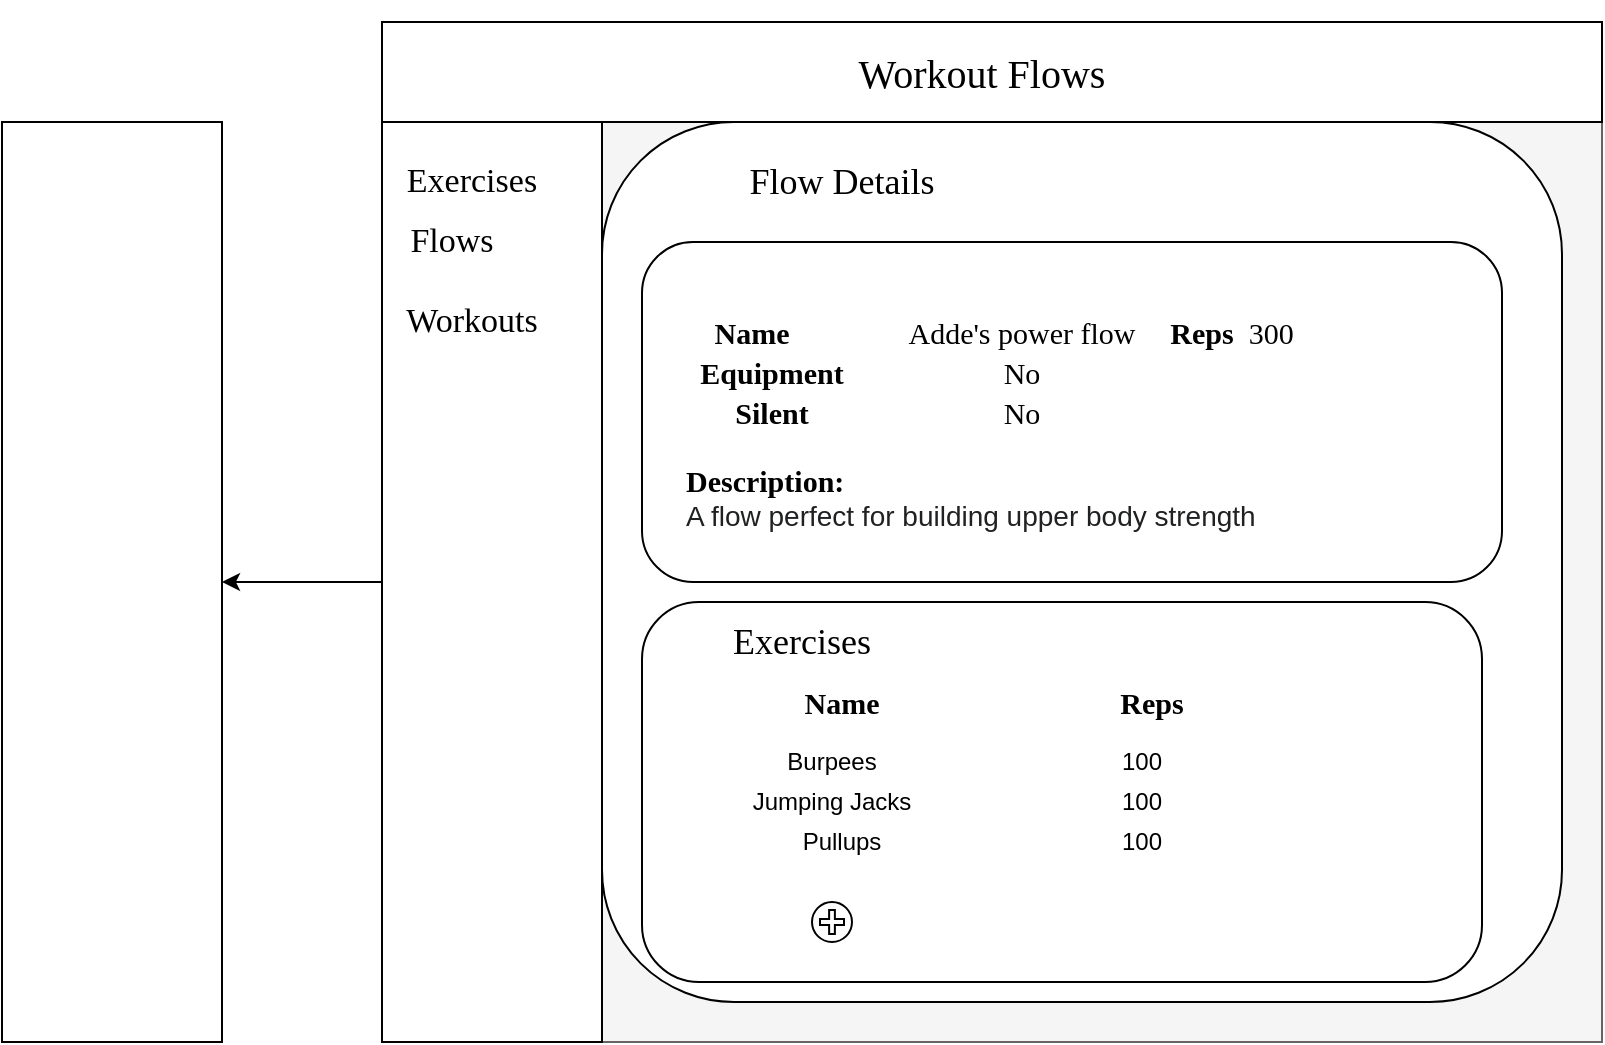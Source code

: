 <mxfile version="13.0.3" type="device"><diagram id="LFOxuoU9jee_rTf8d0ke" name="Page-1"><mxGraphModel dx="2225" dy="966" grid="1" gridSize="10" guides="1" tooltips="1" connect="1" arrows="1" fold="1" page="1" pageScale="1" pageWidth="850" pageHeight="1100" math="0" shadow="0"><root><mxCell id="0"/><mxCell id="1" parent="0"/><mxCell id="dF89HTOef0gVWIuRbW4D-4" value="" style="rounded=0;whiteSpace=wrap;html=1;fillColor=#f5f5f5;strokeColor=#666666;fontColor=#333333;" parent="1" vertex="1"><mxGeometry x="100" y="50" width="610" height="510" as="geometry"/></mxCell><mxCell id="dF89HTOef0gVWIuRbW4D-11" value="&lt;h1&gt;&lt;font style=&quot;font-size: 16px&quot; face=&quot;Georgia&quot;&gt;Workout Flows&lt;/font&gt;&lt;/h1&gt;" style="text;html=1;strokeColor=none;fillColor=none;align=center;verticalAlign=middle;whiteSpace=wrap;rounded=0;" parent="1" vertex="1"><mxGeometry x="240" y="60" width="330" height="20" as="geometry"/></mxCell><mxCell id="dF89HTOef0gVWIuRbW4D-16" value="" style="rounded=0;whiteSpace=wrap;html=1;" parent="1" vertex="1"><mxGeometry x="100" y="50" width="610" height="50" as="geometry"/></mxCell><mxCell id="dF89HTOef0gVWIuRbW4D-17" value="&lt;font face=&quot;Garamond&quot; style=&quot;font-size: 20px&quot;&gt;Workout Flows&lt;/font&gt;" style="text;html=1;strokeColor=none;fillColor=none;align=center;verticalAlign=middle;whiteSpace=wrap;rounded=0;" parent="1" vertex="1"><mxGeometry x="290" y="65" width="220" height="20" as="geometry"/></mxCell><mxCell id="huPqbD52weudH9nfycoc-3" value="" style="edgeStyle=orthogonalEdgeStyle;rounded=0;orthogonalLoop=1;jettySize=auto;html=1;" edge="1" parent="1" source="dF89HTOef0gVWIuRbW4D-18" target="huPqbD52weudH9nfycoc-2"><mxGeometry relative="1" as="geometry"/></mxCell><mxCell id="dF89HTOef0gVWIuRbW4D-18" value="" style="rounded=0;whiteSpace=wrap;html=1;" parent="1" vertex="1"><mxGeometry x="100" y="100" width="110" height="460" as="geometry"/></mxCell><mxCell id="huPqbD52weudH9nfycoc-2" value="" style="rounded=0;whiteSpace=wrap;html=1;" vertex="1" parent="1"><mxGeometry x="-90" y="100" width="110" height="460" as="geometry"/></mxCell><mxCell id="dF89HTOef0gVWIuRbW4D-21" value="&lt;font face=&quot;Garamond&quot; style=&quot;font-size: 17px&quot;&gt;Flows&lt;/font&gt;" style="text;html=1;strokeColor=none;fillColor=none;align=center;verticalAlign=middle;whiteSpace=wrap;rounded=0;" parent="1" vertex="1"><mxGeometry x="100" y="150" width="70" height="20" as="geometry"/></mxCell><mxCell id="dF89HTOef0gVWIuRbW4D-22" value="&lt;font face=&quot;Garamond&quot; style=&quot;font-size: 17px&quot;&gt;Workouts&lt;/font&gt;" style="text;html=1;strokeColor=none;fillColor=none;align=center;verticalAlign=middle;whiteSpace=wrap;rounded=0;" parent="1" vertex="1"><mxGeometry x="110" y="190" width="70" height="20" as="geometry"/></mxCell><mxCell id="dF89HTOef0gVWIuRbW4D-23" value="" style="rounded=1;whiteSpace=wrap;html=1;" parent="1" vertex="1"><mxGeometry x="210" y="100" width="480" height="440" as="geometry"/></mxCell><mxCell id="dF89HTOef0gVWIuRbW4D-25" value="&lt;font face=&quot;Garamond&quot; style=&quot;font-size: 17px&quot;&gt;Exercises&lt;/font&gt;" style="text;html=1;strokeColor=none;fillColor=none;align=center;verticalAlign=middle;whiteSpace=wrap;rounded=0;" parent="1" vertex="1"><mxGeometry x="110" y="120" width="70" height="20" as="geometry"/></mxCell><mxCell id="dF89HTOef0gVWIuRbW4D-56" value="" style="rounded=1;whiteSpace=wrap;html=1;" parent="1" vertex="1"><mxGeometry x="230" y="160" width="430" height="170" as="geometry"/></mxCell><mxCell id="dF89HTOef0gVWIuRbW4D-57" value="&lt;font style=&quot;font-size: 18px&quot; face=&quot;Garamond&quot;&gt;Flow Details&lt;/font&gt;" style="text;html=1;strokeColor=none;fillColor=none;align=center;verticalAlign=middle;whiteSpace=wrap;rounded=0;" parent="1" vertex="1"><mxGeometry x="260" y="120" width="140" height="20" as="geometry"/></mxCell><mxCell id="dF89HTOef0gVWIuRbW4D-60" value="&lt;font style=&quot;font-size: 15px&quot; face=&quot;Garamond&quot;&gt;&lt;b&gt;Name&lt;/b&gt;&lt;/font&gt;" style="text;html=1;strokeColor=none;fillColor=none;align=center;verticalAlign=middle;whiteSpace=wrap;rounded=0;" parent="1" vertex="1"><mxGeometry x="250" y="195" width="70" height="20" as="geometry"/></mxCell><mxCell id="dF89HTOef0gVWIuRbW4D-61" value="&lt;font style=&quot;font-size: 15px&quot; face=&quot;Garamond&quot;&gt;Adde's power flow&lt;/font&gt;" style="text;html=1;strokeColor=none;fillColor=none;align=center;verticalAlign=middle;whiteSpace=wrap;rounded=0;" parent="1" vertex="1"><mxGeometry x="350" y="195" width="140" height="20" as="geometry"/></mxCell><mxCell id="dF89HTOef0gVWIuRbW4D-64" value="&lt;font style=&quot;font-size: 15px&quot; face=&quot;Garamond&quot;&gt;&lt;b&gt;Equipment&lt;/b&gt;&lt;/font&gt;" style="text;html=1;strokeColor=none;fillColor=none;align=center;verticalAlign=middle;whiteSpace=wrap;rounded=0;" parent="1" vertex="1"><mxGeometry x="250" y="215" width="90" height="20" as="geometry"/></mxCell><mxCell id="dF89HTOef0gVWIuRbW4D-66" value="&lt;font style=&quot;font-size: 15px&quot; face=&quot;Garamond&quot;&gt;&lt;b&gt;Description:&lt;br&gt;&lt;/b&gt;&lt;/font&gt;&lt;span style=&quot;color: rgb(32 , 33 , 34) ; font-family: sans-serif ; font-size: 14px ; background-color: rgb(255 , 255 , 255)&quot;&gt;A flow perfect for building upper body strength&lt;/span&gt;" style="text;html=1;strokeColor=none;fillColor=none;align=left;verticalAlign=middle;whiteSpace=wrap;rounded=0;" parent="1" vertex="1"><mxGeometry x="250" y="250" width="400" height="75" as="geometry"/></mxCell><mxCell id="huPqbD52weudH9nfycoc-1" value="&lt;font style=&quot;font-size: 15px&quot; face=&quot;Garamond&quot;&gt;&lt;b&gt;Silent&lt;/b&gt;&lt;/font&gt;" style="text;html=1;strokeColor=none;fillColor=none;align=center;verticalAlign=middle;whiteSpace=wrap;rounded=0;" vertex="1" parent="1"><mxGeometry x="250" y="235" width="90" height="20" as="geometry"/></mxCell><mxCell id="huPqbD52weudH9nfycoc-4" value="&lt;font style=&quot;font-size: 15px&quot; face=&quot;Garamond&quot;&gt;No&lt;/font&gt;" style="text;html=1;strokeColor=none;fillColor=none;align=center;verticalAlign=middle;whiteSpace=wrap;rounded=0;" vertex="1" parent="1"><mxGeometry x="350" y="215" width="140" height="20" as="geometry"/></mxCell><mxCell id="huPqbD52weudH9nfycoc-5" value="&lt;font style=&quot;font-size: 15px&quot; face=&quot;Garamond&quot;&gt;No&lt;/font&gt;" style="text;html=1;strokeColor=none;fillColor=none;align=center;verticalAlign=middle;whiteSpace=wrap;rounded=0;" vertex="1" parent="1"><mxGeometry x="350" y="235" width="140" height="20" as="geometry"/></mxCell><mxCell id="huPqbD52weudH9nfycoc-6" value="" style="rounded=1;whiteSpace=wrap;html=1;" vertex="1" parent="1"><mxGeometry x="230" y="340" width="420" height="190" as="geometry"/></mxCell><mxCell id="huPqbD52weudH9nfycoc-7" value="&lt;font style=&quot;font-size: 18px&quot; face=&quot;Garamond&quot;&gt;Exercises&lt;/font&gt;" style="text;html=1;strokeColor=none;fillColor=none;align=center;verticalAlign=middle;whiteSpace=wrap;rounded=0;" vertex="1" parent="1"><mxGeometry x="240" y="350" width="140" height="20" as="geometry"/></mxCell><mxCell id="huPqbD52weudH9nfycoc-8" value="&lt;font style=&quot;font-size: 15px&quot; face=&quot;Garamond&quot;&gt;&lt;b&gt;Name&lt;/b&gt;&lt;/font&gt;" style="text;html=1;strokeColor=none;fillColor=none;align=center;verticalAlign=middle;whiteSpace=wrap;rounded=0;" vertex="1" parent="1"><mxGeometry x="295" y="380" width="70" height="20" as="geometry"/></mxCell><mxCell id="huPqbD52weudH9nfycoc-9" value="&lt;font style=&quot;font-size: 15px&quot; face=&quot;Garamond&quot;&gt;&lt;b&gt;Reps&amp;nbsp; &lt;/b&gt;300&lt;/font&gt;" style="text;html=1;strokeColor=none;fillColor=none;align=center;verticalAlign=middle;whiteSpace=wrap;rounded=0;" vertex="1" parent="1"><mxGeometry x="490" y="195" width="70" height="20" as="geometry"/></mxCell><mxCell id="huPqbD52weudH9nfycoc-10" value="&lt;font style=&quot;font-size: 15px&quot; face=&quot;Garamond&quot;&gt;&lt;b&gt;Reps&lt;/b&gt;&lt;/font&gt;" style="text;html=1;strokeColor=none;fillColor=none;align=center;verticalAlign=middle;whiteSpace=wrap;rounded=0;" vertex="1" parent="1"><mxGeometry x="450" y="380" width="70" height="20" as="geometry"/></mxCell><mxCell id="huPqbD52weudH9nfycoc-11" value="100" style="text;html=1;strokeColor=none;fillColor=none;align=center;verticalAlign=middle;whiteSpace=wrap;rounded=0;" vertex="1" parent="1"><mxGeometry x="460" y="430" width="40" height="20" as="geometry"/></mxCell><mxCell id="huPqbD52weudH9nfycoc-12" value="100" style="text;html=1;strokeColor=none;fillColor=none;align=center;verticalAlign=middle;whiteSpace=wrap;rounded=0;" vertex="1" parent="1"><mxGeometry x="460" y="410" width="40" height="20" as="geometry"/></mxCell><mxCell id="huPqbD52weudH9nfycoc-13" value="Burpees" style="text;html=1;strokeColor=none;fillColor=none;align=center;verticalAlign=middle;whiteSpace=wrap;rounded=0;" vertex="1" parent="1"><mxGeometry x="290" y="410" width="70" height="20" as="geometry"/></mxCell><mxCell id="huPqbD52weudH9nfycoc-15" value="Jumping Jacks" style="text;html=1;strokeColor=none;fillColor=none;align=center;verticalAlign=middle;whiteSpace=wrap;rounded=0;" vertex="1" parent="1"><mxGeometry x="280" y="430" width="90" height="20" as="geometry"/></mxCell><mxCell id="huPqbD52weudH9nfycoc-16" value="Pullups" style="text;html=1;strokeColor=none;fillColor=none;align=center;verticalAlign=middle;whiteSpace=wrap;rounded=0;" vertex="1" parent="1"><mxGeometry x="285" y="450" width="90" height="20" as="geometry"/></mxCell><mxCell id="huPqbD52weudH9nfycoc-17" value="100" style="text;html=1;strokeColor=none;fillColor=none;align=center;verticalAlign=middle;whiteSpace=wrap;rounded=0;" vertex="1" parent="1"><mxGeometry x="460" y="450" width="40" height="20" as="geometry"/></mxCell><mxCell id="huPqbD52weudH9nfycoc-19" value="" style="shape=mxgraph.bpmn.shape;html=1;verticalLabelPosition=bottom;labelBackgroundColor=#ffffff;verticalAlign=top;align=center;perimeter=ellipsePerimeter;outlineConnect=0;outline=standard;symbol=parallelMultiple;" vertex="1" parent="1"><mxGeometry x="315" y="490" width="20" height="20" as="geometry"/></mxCell></root></mxGraphModel></diagram></mxfile>
